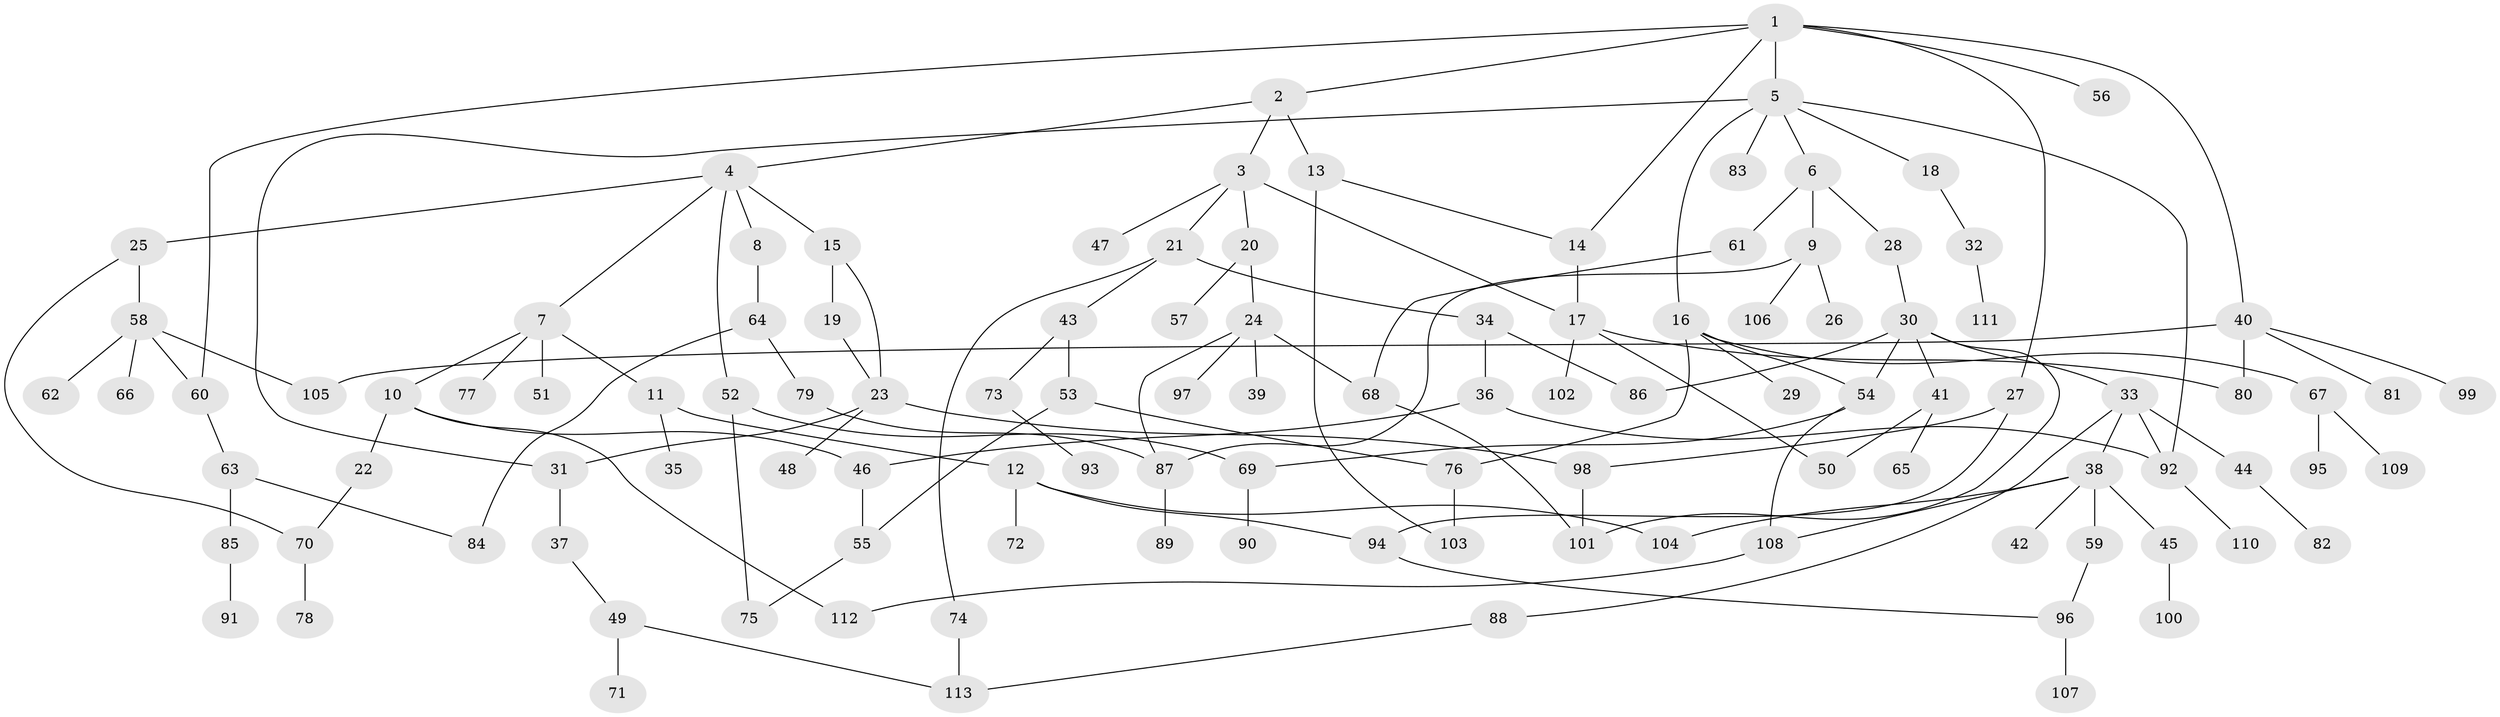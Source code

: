 // coarse degree distribution, {12: 0.030303030303030304, 6: 0.030303030303030304, 11: 0.030303030303030304, 7: 0.030303030303030304, 2: 0.12121212121212122, 3: 0.21212121212121213, 4: 0.030303030303030304, 1: 0.42424242424242425, 5: 0.06060606060606061, 13: 0.030303030303030304}
// Generated by graph-tools (version 1.1) at 2025/16/03/04/25 18:16:56]
// undirected, 113 vertices, 145 edges
graph export_dot {
graph [start="1"]
  node [color=gray90,style=filled];
  1;
  2;
  3;
  4;
  5;
  6;
  7;
  8;
  9;
  10;
  11;
  12;
  13;
  14;
  15;
  16;
  17;
  18;
  19;
  20;
  21;
  22;
  23;
  24;
  25;
  26;
  27;
  28;
  29;
  30;
  31;
  32;
  33;
  34;
  35;
  36;
  37;
  38;
  39;
  40;
  41;
  42;
  43;
  44;
  45;
  46;
  47;
  48;
  49;
  50;
  51;
  52;
  53;
  54;
  55;
  56;
  57;
  58;
  59;
  60;
  61;
  62;
  63;
  64;
  65;
  66;
  67;
  68;
  69;
  70;
  71;
  72;
  73;
  74;
  75;
  76;
  77;
  78;
  79;
  80;
  81;
  82;
  83;
  84;
  85;
  86;
  87;
  88;
  89;
  90;
  91;
  92;
  93;
  94;
  95;
  96;
  97;
  98;
  99;
  100;
  101;
  102;
  103;
  104;
  105;
  106;
  107;
  108;
  109;
  110;
  111;
  112;
  113;
  1 -- 2;
  1 -- 5;
  1 -- 14;
  1 -- 27;
  1 -- 40;
  1 -- 56;
  1 -- 60;
  2 -- 3;
  2 -- 4;
  2 -- 13;
  3 -- 20;
  3 -- 21;
  3 -- 47;
  3 -- 17;
  4 -- 7;
  4 -- 8;
  4 -- 15;
  4 -- 25;
  4 -- 52;
  5 -- 6;
  5 -- 16;
  5 -- 18;
  5 -- 83;
  5 -- 92;
  5 -- 31;
  6 -- 9;
  6 -- 28;
  6 -- 61;
  7 -- 10;
  7 -- 11;
  7 -- 51;
  7 -- 77;
  8 -- 64;
  9 -- 26;
  9 -- 87;
  9 -- 106;
  10 -- 22;
  10 -- 112;
  10 -- 46;
  11 -- 12;
  11 -- 35;
  12 -- 72;
  12 -- 94;
  12 -- 104;
  13 -- 103;
  13 -- 14;
  14 -- 17;
  15 -- 19;
  15 -- 23;
  16 -- 29;
  16 -- 67;
  16 -- 76;
  16 -- 54;
  17 -- 50;
  17 -- 102;
  17 -- 80;
  18 -- 32;
  19 -- 23;
  20 -- 24;
  20 -- 57;
  21 -- 34;
  21 -- 43;
  21 -- 74;
  22 -- 70;
  23 -- 31;
  23 -- 48;
  23 -- 98;
  24 -- 39;
  24 -- 68;
  24 -- 97;
  24 -- 87;
  25 -- 58;
  25 -- 70;
  27 -- 98;
  27 -- 94;
  28 -- 30;
  30 -- 33;
  30 -- 41;
  30 -- 54;
  30 -- 101;
  30 -- 86;
  31 -- 37;
  32 -- 111;
  33 -- 38;
  33 -- 44;
  33 -- 88;
  33 -- 92;
  34 -- 36;
  34 -- 86;
  36 -- 46;
  36 -- 92;
  37 -- 49;
  38 -- 42;
  38 -- 45;
  38 -- 59;
  38 -- 104;
  38 -- 108;
  40 -- 80;
  40 -- 81;
  40 -- 99;
  40 -- 105;
  41 -- 65;
  41 -- 50;
  43 -- 53;
  43 -- 73;
  44 -- 82;
  45 -- 100;
  46 -- 55;
  49 -- 71;
  49 -- 113;
  52 -- 69;
  52 -- 75;
  53 -- 76;
  53 -- 55;
  54 -- 108;
  54 -- 69;
  55 -- 75;
  58 -- 62;
  58 -- 66;
  58 -- 60;
  58 -- 105;
  59 -- 96;
  60 -- 63;
  61 -- 68;
  63 -- 85;
  63 -- 84;
  64 -- 79;
  64 -- 84;
  67 -- 95;
  67 -- 109;
  68 -- 101;
  69 -- 90;
  70 -- 78;
  73 -- 93;
  74 -- 113;
  76 -- 103;
  79 -- 87;
  85 -- 91;
  87 -- 89;
  88 -- 113;
  92 -- 110;
  94 -- 96;
  96 -- 107;
  98 -- 101;
  108 -- 112;
}
